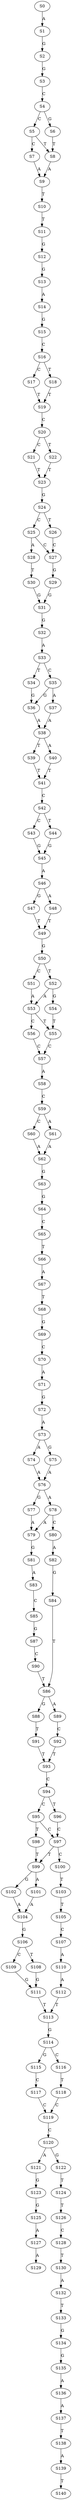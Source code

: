 strict digraph  {
	S0 -> S1 [ label = A ];
	S1 -> S2 [ label = G ];
	S2 -> S3 [ label = G ];
	S3 -> S4 [ label = C ];
	S4 -> S5 [ label = C ];
	S4 -> S6 [ label = G ];
	S5 -> S7 [ label = C ];
	S5 -> S8 [ label = T ];
	S6 -> S8 [ label = T ];
	S7 -> S9 [ label = A ];
	S8 -> S9 [ label = A ];
	S9 -> S10 [ label = T ];
	S10 -> S11 [ label = T ];
	S11 -> S12 [ label = G ];
	S12 -> S13 [ label = G ];
	S13 -> S14 [ label = A ];
	S14 -> S15 [ label = G ];
	S15 -> S16 [ label = C ];
	S16 -> S17 [ label = C ];
	S16 -> S18 [ label = T ];
	S17 -> S19 [ label = T ];
	S18 -> S19 [ label = T ];
	S19 -> S20 [ label = C ];
	S20 -> S21 [ label = C ];
	S20 -> S22 [ label = T ];
	S21 -> S23 [ label = T ];
	S22 -> S23 [ label = T ];
	S23 -> S24 [ label = G ];
	S24 -> S25 [ label = C ];
	S24 -> S26 [ label = T ];
	S25 -> S27 [ label = C ];
	S25 -> S28 [ label = A ];
	S26 -> S27 [ label = C ];
	S27 -> S29 [ label = G ];
	S28 -> S30 [ label = T ];
	S29 -> S31 [ label = G ];
	S30 -> S31 [ label = G ];
	S31 -> S32 [ label = G ];
	S32 -> S33 [ label = A ];
	S33 -> S34 [ label = T ];
	S33 -> S35 [ label = C ];
	S34 -> S36 [ label = G ];
	S35 -> S37 [ label = A ];
	S35 -> S36 [ label = G ];
	S36 -> S38 [ label = A ];
	S37 -> S38 [ label = A ];
	S38 -> S39 [ label = T ];
	S38 -> S40 [ label = A ];
	S39 -> S41 [ label = T ];
	S40 -> S41 [ label = T ];
	S41 -> S42 [ label = C ];
	S42 -> S43 [ label = C ];
	S42 -> S44 [ label = T ];
	S43 -> S45 [ label = G ];
	S44 -> S45 [ label = G ];
	S45 -> S46 [ label = A ];
	S46 -> S47 [ label = G ];
	S46 -> S48 [ label = A ];
	S47 -> S49 [ label = T ];
	S48 -> S49 [ label = T ];
	S49 -> S50 [ label = G ];
	S50 -> S51 [ label = C ];
	S50 -> S52 [ label = T ];
	S51 -> S53 [ label = A ];
	S52 -> S53 [ label = A ];
	S52 -> S54 [ label = G ];
	S53 -> S55 [ label = T ];
	S53 -> S56 [ label = C ];
	S54 -> S55 [ label = T ];
	S55 -> S57 [ label = C ];
	S56 -> S57 [ label = C ];
	S57 -> S58 [ label = A ];
	S58 -> S59 [ label = C ];
	S59 -> S60 [ label = C ];
	S59 -> S61 [ label = A ];
	S60 -> S62 [ label = A ];
	S61 -> S62 [ label = A ];
	S62 -> S63 [ label = G ];
	S63 -> S64 [ label = G ];
	S64 -> S65 [ label = C ];
	S65 -> S66 [ label = T ];
	S66 -> S67 [ label = A ];
	S67 -> S68 [ label = T ];
	S68 -> S69 [ label = G ];
	S69 -> S70 [ label = C ];
	S70 -> S71 [ label = A ];
	S71 -> S72 [ label = G ];
	S72 -> S73 [ label = A ];
	S73 -> S74 [ label = A ];
	S73 -> S75 [ label = G ];
	S74 -> S76 [ label = A ];
	S75 -> S76 [ label = A ];
	S76 -> S77 [ label = G ];
	S76 -> S78 [ label = A ];
	S77 -> S79 [ label = A ];
	S78 -> S79 [ label = A ];
	S78 -> S80 [ label = C ];
	S79 -> S81 [ label = G ];
	S80 -> S82 [ label = A ];
	S81 -> S83 [ label = A ];
	S82 -> S84 [ label = G ];
	S83 -> S85 [ label = C ];
	S84 -> S86 [ label = T ];
	S85 -> S87 [ label = G ];
	S86 -> S88 [ label = G ];
	S86 -> S89 [ label = A ];
	S87 -> S90 [ label = C ];
	S88 -> S91 [ label = T ];
	S89 -> S92 [ label = C ];
	S90 -> S86 [ label = T ];
	S91 -> S93 [ label = T ];
	S92 -> S93 [ label = T ];
	S93 -> S94 [ label = C ];
	S94 -> S95 [ label = C ];
	S94 -> S96 [ label = T ];
	S95 -> S97 [ label = C ];
	S95 -> S98 [ label = T ];
	S96 -> S97 [ label = C ];
	S97 -> S99 [ label = T ];
	S97 -> S100 [ label = C ];
	S98 -> S99 [ label = T ];
	S99 -> S101 [ label = A ];
	S99 -> S102 [ label = G ];
	S100 -> S103 [ label = T ];
	S101 -> S104 [ label = A ];
	S102 -> S104 [ label = A ];
	S103 -> S105 [ label = T ];
	S104 -> S106 [ label = G ];
	S105 -> S107 [ label = C ];
	S106 -> S108 [ label = T ];
	S106 -> S109 [ label = C ];
	S107 -> S110 [ label = A ];
	S108 -> S111 [ label = G ];
	S109 -> S111 [ label = G ];
	S110 -> S112 [ label = A ];
	S111 -> S113 [ label = T ];
	S112 -> S113 [ label = T ];
	S113 -> S114 [ label = G ];
	S114 -> S115 [ label = G ];
	S114 -> S116 [ label = C ];
	S115 -> S117 [ label = C ];
	S116 -> S118 [ label = T ];
	S117 -> S119 [ label = C ];
	S118 -> S119 [ label = C ];
	S119 -> S120 [ label = C ];
	S120 -> S121 [ label = A ];
	S120 -> S122 [ label = G ];
	S121 -> S123 [ label = G ];
	S122 -> S124 [ label = T ];
	S123 -> S125 [ label = G ];
	S124 -> S126 [ label = T ];
	S125 -> S127 [ label = A ];
	S126 -> S128 [ label = C ];
	S127 -> S129 [ label = A ];
	S128 -> S130 [ label = T ];
	S130 -> S132 [ label = A ];
	S132 -> S133 [ label = T ];
	S133 -> S134 [ label = G ];
	S134 -> S135 [ label = G ];
	S135 -> S136 [ label = A ];
	S136 -> S137 [ label = A ];
	S137 -> S138 [ label = T ];
	S138 -> S139 [ label = A ];
	S139 -> S140 [ label = T ];
}
